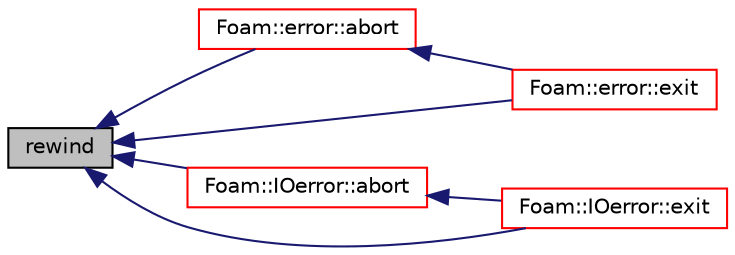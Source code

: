 digraph "rewind"
{
  bgcolor="transparent";
  edge [fontname="Helvetica",fontsize="10",labelfontname="Helvetica",labelfontsize="10"];
  node [fontname="Helvetica",fontsize="10",shape=record];
  rankdir="LR";
  Node4889 [label="rewind",height=0.2,width=0.4,color="black", fillcolor="grey75", style="filled", fontcolor="black"];
  Node4889 -> Node4890 [dir="back",color="midnightblue",fontsize="10",style="solid",fontname="Helvetica"];
  Node4890 [label="Foam::error::abort",height=0.2,width=0.4,color="red",URL="$a27197.html#ac54f53dc342019e8db34f4aa581a5792",tooltip="Abort : used to stop code for fatal errors. "];
  Node4890 -> Node8202 [dir="back",color="midnightblue",fontsize="10",style="solid",fontname="Helvetica"];
  Node8202 [label="Foam::error::exit",height=0.2,width=0.4,color="red",URL="$a27197.html#a8e05d3ad7f8730ff9a8bab5360fd7854",tooltip="Exit : can be called for any error to exit program. "];
  Node4889 -> Node8182 [dir="back",color="midnightblue",fontsize="10",style="solid",fontname="Helvetica"];
  Node8182 [label="Foam::IOerror::abort",height=0.2,width=0.4,color="red",URL="$a27201.html#ac54f53dc342019e8db34f4aa581a5792",tooltip="Abort : used to stop code for fatal errors. "];
  Node8182 -> Node8184 [dir="back",color="midnightblue",fontsize="10",style="solid",fontname="Helvetica"];
  Node8184 [label="Foam::IOerror::exit",height=0.2,width=0.4,color="red",URL="$a27201.html#a8e05d3ad7f8730ff9a8bab5360fd7854",tooltip="Exit : can be called for any error to exit program. "];
  Node4889 -> Node8202 [dir="back",color="midnightblue",fontsize="10",style="solid",fontname="Helvetica"];
  Node4889 -> Node8184 [dir="back",color="midnightblue",fontsize="10",style="solid",fontname="Helvetica"];
}
